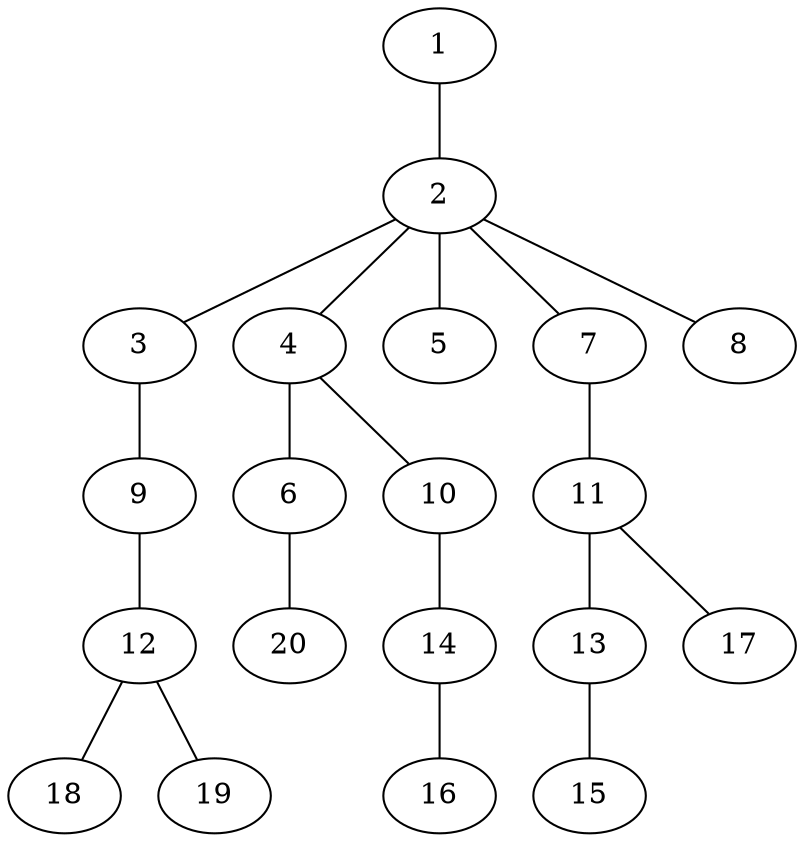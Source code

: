 graph graphname {1--2
2--3
2--4
2--5
2--7
2--8
3--9
4--6
4--10
6--20
7--11
9--12
10--14
11--13
11--17
12--18
12--19
13--15
14--16
}